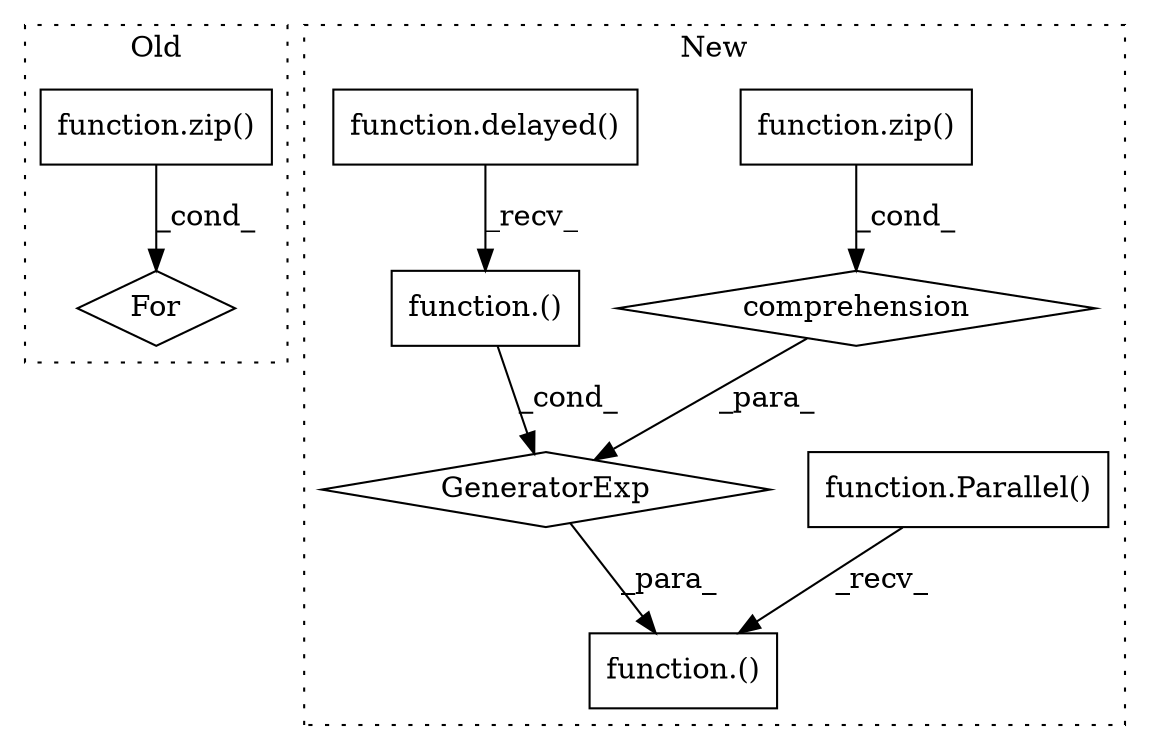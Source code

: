digraph G {
subgraph cluster0 {
1 [label="function.zip()" a="75" s="5555,5584" l="4,1" shape="box"];
4 [label="For" a="107" s="5537,5585" l="4,14" shape="diamond"];
label = "Old";
style="dotted";
}
subgraph cluster1 {
2 [label="GeneratorExp" a="55" s="6036" l="7" shape="diamond"];
3 [label="comprehension" a="45" s="6060" l="3" shape="diamond"];
5 [label="function.zip()" a="75" s="6072,6098" l="4,1" shape="box"];
6 [label="function.()" a="75" s="6005,6043" l="31,57" shape="box"];
7 [label="function.Parallel()" a="75" s="6005" l="30" shape="box"];
8 [label="function.()" a="75" s="6036,6054" l="17,5" shape="box"];
9 [label="function.delayed()" a="75" s="6036,6051" l="8,1" shape="box"];
label = "New";
style="dotted";
}
1 -> 4 [label="_cond_"];
2 -> 6 [label="_para_"];
3 -> 2 [label="_para_"];
5 -> 3 [label="_cond_"];
7 -> 6 [label="_recv_"];
8 -> 2 [label="_cond_"];
9 -> 8 [label="_recv_"];
}